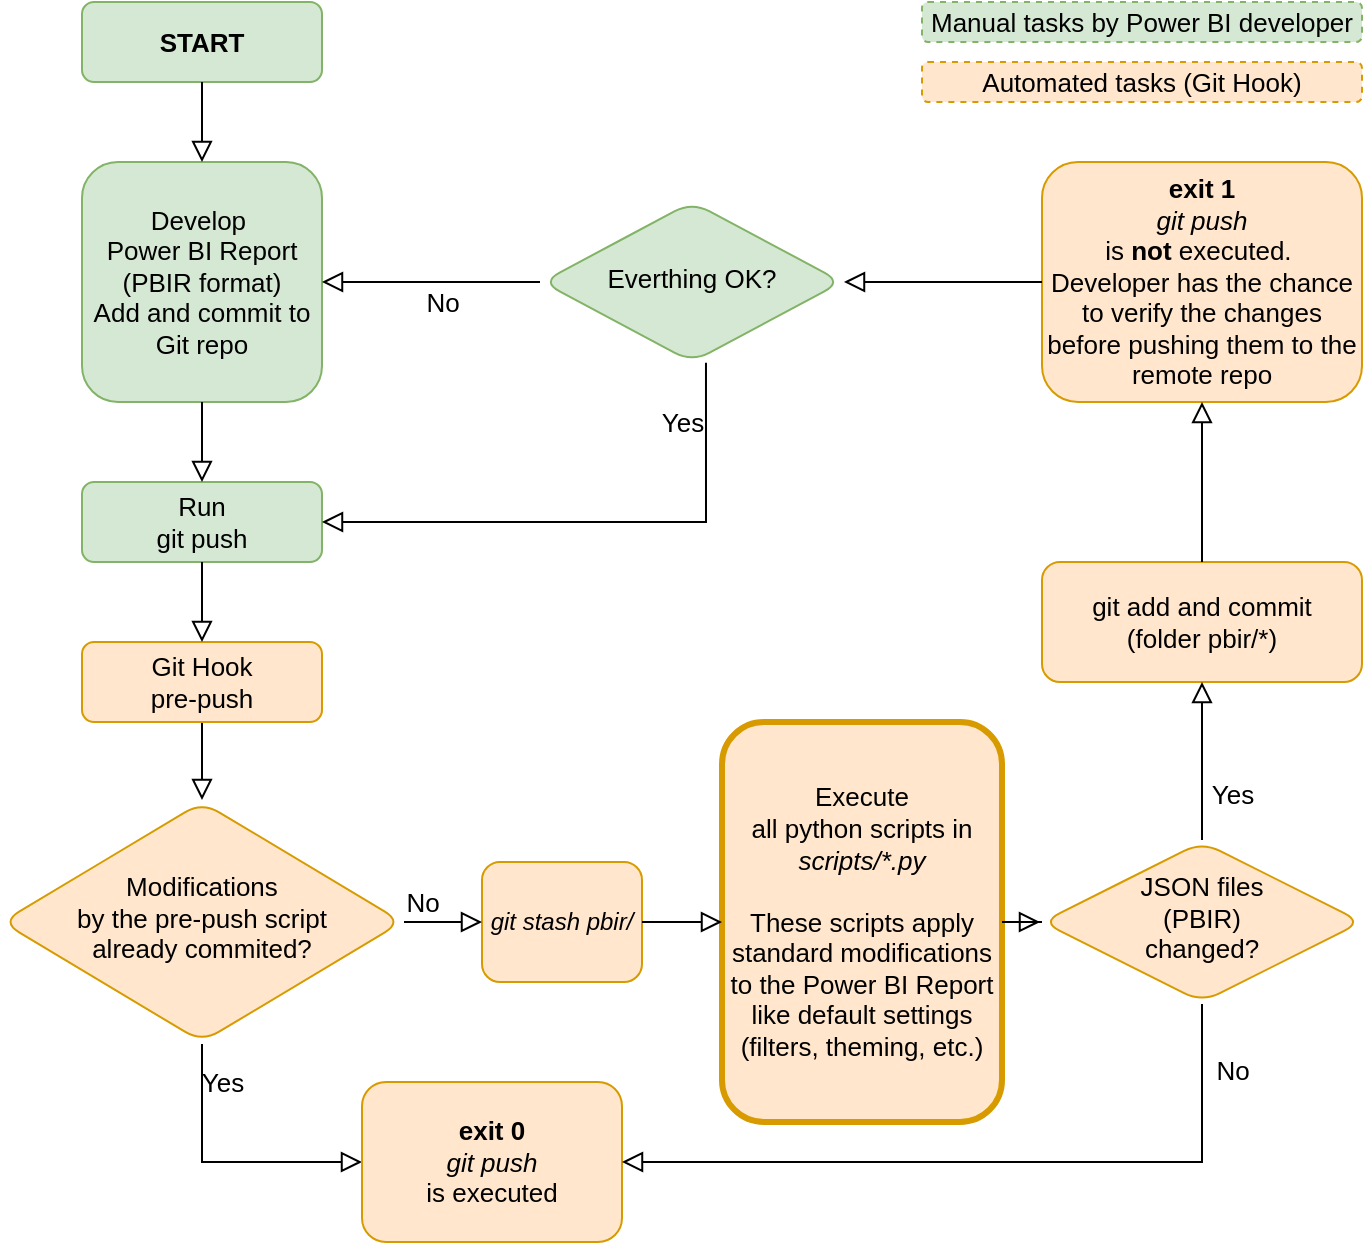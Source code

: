 <mxfile version="21.6.1" type="device">
  <diagram id="C5RBs43oDa-KdzZeNtuy" name="Page-1">
    <mxGraphModel dx="780" dy="496" grid="1" gridSize="10" guides="1" tooltips="1" connect="1" arrows="1" fold="1" page="1" pageScale="1" pageWidth="827" pageHeight="1169" math="0" shadow="0">
      <root>
        <mxCell id="WIyWlLk6GJQsqaUBKTNV-0" />
        <mxCell id="WIyWlLk6GJQsqaUBKTNV-1" parent="WIyWlLk6GJQsqaUBKTNV-0" />
        <mxCell id="WIyWlLk6GJQsqaUBKTNV-2" value="" style="rounded=0;html=1;jettySize=auto;orthogonalLoop=1;fontSize=13;endArrow=block;endFill=0;endSize=8;strokeWidth=1;shadow=0;labelBackgroundColor=none;edgeStyle=orthogonalEdgeStyle;" parent="WIyWlLk6GJQsqaUBKTNV-1" source="WIyWlLk6GJQsqaUBKTNV-3" target="WIyWlLk6GJQsqaUBKTNV-6" edge="1">
          <mxGeometry relative="1" as="geometry" />
        </mxCell>
        <mxCell id="WIyWlLk6GJQsqaUBKTNV-3" value="Git Hook&lt;br style=&quot;font-size: 13px;&quot;&gt;pre-push" style="rounded=1;whiteSpace=wrap;html=1;fontSize=13;glass=0;strokeWidth=1;shadow=0;fillColor=#ffe6cc;strokeColor=#d79b00;" parent="WIyWlLk6GJQsqaUBKTNV-1" vertex="1">
          <mxGeometry x="80" y="360" width="120" height="40" as="geometry" />
        </mxCell>
        <mxCell id="WIyWlLk6GJQsqaUBKTNV-4" value="Yes" style="rounded=0;html=1;jettySize=auto;orthogonalLoop=1;fontSize=13;endArrow=block;endFill=0;endSize=8;strokeWidth=1;shadow=0;labelBackgroundColor=none;edgeStyle=orthogonalEdgeStyle;exitX=0.5;exitY=1;exitDx=0;exitDy=0;entryX=0;entryY=0.5;entryDx=0;entryDy=0;" parent="WIyWlLk6GJQsqaUBKTNV-1" source="WIyWlLk6GJQsqaUBKTNV-6" target="WIyWlLk6GJQsqaUBKTNV-12" edge="1">
          <mxGeometry x="-0.727" y="10" relative="1" as="geometry">
            <mxPoint as="offset" />
            <mxPoint x="380" y="665" as="targetPoint" />
            <Array as="points">
              <mxPoint x="140" y="620" />
            </Array>
          </mxGeometry>
        </mxCell>
        <mxCell id="WIyWlLk6GJQsqaUBKTNV-6" value="Modifications&lt;br style=&quot;font-size: 13px;&quot;&gt;by the pre-push script&lt;br style=&quot;font-size: 13px;&quot;&gt;already commited?" style="rhombus;whiteSpace=wrap;html=1;shadow=0;fontFamily=Helvetica;fontSize=13;align=center;strokeWidth=1;spacing=6;spacingTop=-4;perimeterSpacing=1;rounded=1;fillColor=#ffe6cc;strokeColor=#d79b00;" parent="WIyWlLk6GJQsqaUBKTNV-1" vertex="1">
          <mxGeometry x="40" y="440" width="200" height="120" as="geometry" />
        </mxCell>
        <mxCell id="WIyWlLk6GJQsqaUBKTNV-7" value="Execute &lt;br style=&quot;font-size: 13px;&quot;&gt;all python scripts in &lt;i&gt;scripts/*.py&lt;/i&gt;&lt;br style=&quot;font-size: 13px;&quot;&gt;&lt;br style=&quot;font-size: 13px;&quot;&gt;These scripts apply standard modifications to the Power BI Report like default settings (filters, theming, etc.)" style="rounded=1;whiteSpace=wrap;html=1;fontSize=13;glass=0;strokeWidth=3;shadow=0;fillColor=#ffe6cc;strokeColor=#d79b00;" parent="WIyWlLk6GJQsqaUBKTNV-1" vertex="1">
          <mxGeometry x="400" y="400" width="140" height="200" as="geometry" />
        </mxCell>
        <mxCell id="WIyWlLk6GJQsqaUBKTNV-8" value="No" style="rounded=0;html=1;jettySize=auto;orthogonalLoop=1;fontSize=11;endArrow=block;endFill=0;endSize=8;strokeWidth=1;shadow=0;labelBackgroundColor=none;edgeStyle=orthogonalEdgeStyle;" parent="WIyWlLk6GJQsqaUBKTNV-1" edge="1">
          <mxGeometry x="0.333" y="20" relative="1" as="geometry">
            <mxPoint as="offset" />
            <mxPoint x="430" y="565" as="targetPoint" />
          </mxGeometry>
        </mxCell>
        <mxCell id="WIyWlLk6GJQsqaUBKTNV-12" value="&lt;b&gt;exit 0&lt;/b&gt;&lt;br style=&quot;font-size: 13px;&quot;&gt;&lt;i style=&quot;font-size: 13px;&quot;&gt;git push&lt;/i&gt; &lt;br&gt;is executed" style="rounded=1;whiteSpace=wrap;html=1;fontSize=13;glass=0;strokeWidth=1;shadow=0;fillColor=#ffe6cc;strokeColor=#d79b00;" parent="WIyWlLk6GJQsqaUBKTNV-1" vertex="1">
          <mxGeometry x="220" y="580" width="130" height="80" as="geometry" />
        </mxCell>
        <mxCell id="UhIy0ESHgk2GWkVKbJpG-0" value="JSON files &lt;br style=&quot;font-size: 13px;&quot;&gt;(PBIR)&lt;br style=&quot;font-size: 13px;&quot;&gt;changed?" style="rhombus;whiteSpace=wrap;html=1;shadow=0;fontFamily=Helvetica;fontSize=13;align=center;strokeWidth=1;spacing=6;spacingTop=-4;perimeterSpacing=1;rounded=1;fillColor=#ffe6cc;strokeColor=#d79b00;" parent="WIyWlLk6GJQsqaUBKTNV-1" vertex="1">
          <mxGeometry x="560" y="460" width="160" height="80" as="geometry" />
        </mxCell>
        <mxCell id="UhIy0ESHgk2GWkVKbJpG-1" value="" style="rounded=0;html=1;jettySize=auto;orthogonalLoop=1;fontSize=13;endArrow=block;endFill=0;endSize=8;strokeWidth=1;shadow=0;labelBackgroundColor=none;edgeStyle=orthogonalEdgeStyle;exitX=1;exitY=0.5;exitDx=0;exitDy=0;" parent="WIyWlLk6GJQsqaUBKTNV-1" source="WIyWlLk6GJQsqaUBKTNV-7" target="UhIy0ESHgk2GWkVKbJpG-0" edge="1">
          <mxGeometry relative="1" as="geometry">
            <mxPoint x="240" y="435" as="sourcePoint" />
            <mxPoint x="200" y="484" as="targetPoint" />
          </mxGeometry>
        </mxCell>
        <mxCell id="UhIy0ESHgk2GWkVKbJpG-2" value="&lt;i style=&quot;font-size: 12px;&quot;&gt;git stash pbir/&lt;/i&gt;" style="rounded=1;whiteSpace=wrap;html=1;fontSize=12;glass=0;strokeWidth=1;shadow=0;fillColor=#ffe6cc;strokeColor=#d79b00;" parent="WIyWlLk6GJQsqaUBKTNV-1" vertex="1">
          <mxGeometry x="280" y="470" width="80" height="60" as="geometry" />
        </mxCell>
        <mxCell id="UhIy0ESHgk2GWkVKbJpG-3" value="" style="rounded=0;html=1;jettySize=auto;orthogonalLoop=1;fontSize=13;endArrow=block;endFill=0;endSize=8;strokeWidth=1;shadow=0;labelBackgroundColor=none;edgeStyle=orthogonalEdgeStyle;exitX=1;exitY=0.5;exitDx=0;exitDy=0;" parent="WIyWlLk6GJQsqaUBKTNV-1" source="UhIy0ESHgk2GWkVKbJpG-2" target="WIyWlLk6GJQsqaUBKTNV-7" edge="1">
          <mxGeometry relative="1" as="geometry">
            <mxPoint x="240" y="435" as="sourcePoint" />
            <mxPoint x="200" y="484" as="targetPoint" />
          </mxGeometry>
        </mxCell>
        <mxCell id="UhIy0ESHgk2GWkVKbJpG-4" value="No" style="rounded=0;html=1;jettySize=auto;orthogonalLoop=1;fontSize=13;endArrow=block;endFill=0;endSize=8;strokeWidth=1;shadow=0;labelBackgroundColor=none;edgeStyle=orthogonalEdgeStyle;exitX=1;exitY=0.5;exitDx=0;exitDy=0;entryX=0;entryY=0.5;entryDx=0;entryDy=0;" parent="WIyWlLk6GJQsqaUBKTNV-1" source="WIyWlLk6GJQsqaUBKTNV-6" target="UhIy0ESHgk2GWkVKbJpG-2" edge="1">
          <mxGeometry x="-0.538" y="10" relative="1" as="geometry">
            <mxPoint as="offset" />
            <mxPoint x="240" y="685" as="sourcePoint" />
            <mxPoint x="240" y="745" as="targetPoint" />
          </mxGeometry>
        </mxCell>
        <mxCell id="UhIy0ESHgk2GWkVKbJpG-5" value="No" style="rounded=0;html=1;jettySize=auto;orthogonalLoop=1;fontSize=13;endArrow=block;endFill=0;endSize=8;strokeWidth=1;shadow=0;labelBackgroundColor=none;edgeStyle=orthogonalEdgeStyle;exitX=0.5;exitY=1;exitDx=0;exitDy=0;entryX=1;entryY=0.5;entryDx=0;entryDy=0;" parent="WIyWlLk6GJQsqaUBKTNV-1" source="UhIy0ESHgk2GWkVKbJpG-0" target="WIyWlLk6GJQsqaUBKTNV-12" edge="1">
          <mxGeometry x="-0.824" y="15" relative="1" as="geometry">
            <mxPoint as="offset" />
            <mxPoint x="747.4" y="605.67" as="sourcePoint" />
            <mxPoint x="570" y="695" as="targetPoint" />
          </mxGeometry>
        </mxCell>
        <mxCell id="UhIy0ESHgk2GWkVKbJpG-6" value="git add and commit &lt;br style=&quot;font-size: 13px;&quot;&gt;(folder pbir/*)" style="rounded=1;whiteSpace=wrap;html=1;fontSize=13;glass=0;strokeWidth=1;shadow=0;align=center;fillColor=#ffe6cc;strokeColor=#d79b00;" parent="WIyWlLk6GJQsqaUBKTNV-1" vertex="1">
          <mxGeometry x="560" y="320" width="160" height="60" as="geometry" />
        </mxCell>
        <mxCell id="UhIy0ESHgk2GWkVKbJpG-7" value="&lt;b&gt;exit 1&lt;/b&gt;&lt;br style=&quot;font-size: 13px;&quot;&gt;&lt;i style=&quot;font-size: 13px;&quot;&gt;git push &lt;br&gt;&lt;/i&gt;&lt;span style=&quot;font-size: 13px;&quot;&gt;is &lt;b&gt;not &lt;/b&gt;executed.&amp;nbsp;&lt;br&gt;&lt;/span&gt;Developer has the chance to verify the changes before pushing them to the remote repo" style="rounded=1;whiteSpace=wrap;html=1;fontSize=13;glass=0;strokeWidth=1;shadow=0;align=center;fillColor=#ffe6cc;strokeColor=#d79b00;" parent="WIyWlLk6GJQsqaUBKTNV-1" vertex="1">
          <mxGeometry x="560" y="120" width="160" height="120" as="geometry" />
        </mxCell>
        <mxCell id="UhIy0ESHgk2GWkVKbJpG-8" value="Run&lt;br style=&quot;font-size: 13px;&quot;&gt;git push" style="rounded=1;whiteSpace=wrap;html=1;fontSize=13;glass=0;strokeWidth=1;shadow=0;fillColor=#d5e8d4;strokeColor=#82b366;" parent="WIyWlLk6GJQsqaUBKTNV-1" vertex="1">
          <mxGeometry x="80" y="280" width="120" height="40" as="geometry" />
        </mxCell>
        <mxCell id="UhIy0ESHgk2GWkVKbJpG-11" value="Everthing&amp;nbsp;OK?" style="rhombus;whiteSpace=wrap;html=1;shadow=0;fontFamily=Helvetica;fontSize=13;align=center;strokeWidth=1;spacing=6;spacingTop=-4;perimeterSpacing=1;rounded=1;fillColor=#d5e8d4;strokeColor=#82b366;" parent="WIyWlLk6GJQsqaUBKTNV-1" vertex="1">
          <mxGeometry x="310" y="140" width="150" height="80" as="geometry" />
        </mxCell>
        <mxCell id="UhIy0ESHgk2GWkVKbJpG-12" value="Develop&amp;nbsp;&lt;br style=&quot;font-size: 13px;&quot;&gt;Power BI Report&lt;br style=&quot;font-size: 13px;&quot;&gt;(PBIR format)&lt;br style=&quot;font-size: 13px;&quot;&gt;Add and commit to Git repo" style="rounded=1;whiteSpace=wrap;html=1;fontSize=13;glass=0;strokeWidth=1;shadow=0;align=center;fillColor=#d5e8d4;strokeColor=#82b366;" parent="WIyWlLk6GJQsqaUBKTNV-1" vertex="1">
          <mxGeometry x="80" y="120" width="120" height="120" as="geometry" />
        </mxCell>
        <mxCell id="UhIy0ESHgk2GWkVKbJpG-14" value="No" style="rounded=0;html=1;jettySize=auto;orthogonalLoop=1;fontSize=13;endArrow=block;endFill=0;endSize=8;strokeWidth=1;shadow=0;labelBackgroundColor=none;edgeStyle=orthogonalEdgeStyle;exitX=0;exitY=0.5;exitDx=0;exitDy=0;entryX=1;entryY=0.5;entryDx=0;entryDy=0;" parent="WIyWlLk6GJQsqaUBKTNV-1" source="UhIy0ESHgk2GWkVKbJpG-11" target="UhIy0ESHgk2GWkVKbJpG-12" edge="1">
          <mxGeometry x="-0.101" y="10" relative="1" as="geometry">
            <mxPoint as="offset" />
            <mxPoint x="260" y="230" as="sourcePoint" />
            <mxPoint x="200" y="290" as="targetPoint" />
          </mxGeometry>
        </mxCell>
        <mxCell id="UhIy0ESHgk2GWkVKbJpG-15" value="" style="rounded=0;html=1;jettySize=auto;orthogonalLoop=1;fontSize=13;endArrow=block;endFill=0;endSize=8;strokeWidth=1;shadow=0;labelBackgroundColor=none;edgeStyle=orthogonalEdgeStyle;exitX=0;exitY=0.5;exitDx=0;exitDy=0;" parent="WIyWlLk6GJQsqaUBKTNV-1" source="UhIy0ESHgk2GWkVKbJpG-7" target="UhIy0ESHgk2GWkVKbJpG-11" edge="1">
          <mxGeometry relative="1" as="geometry">
            <mxPoint x="150" y="330" as="sourcePoint" />
            <mxPoint x="150" y="390" as="targetPoint" />
          </mxGeometry>
        </mxCell>
        <mxCell id="UhIy0ESHgk2GWkVKbJpG-16" value="Yes" style="rounded=0;html=1;jettySize=auto;orthogonalLoop=1;fontSize=13;endArrow=block;endFill=0;endSize=8;strokeWidth=1;shadow=0;labelBackgroundColor=none;edgeStyle=orthogonalEdgeStyle;exitX=0.546;exitY=0.992;exitDx=0;exitDy=0;entryX=1;entryY=0.5;entryDx=0;entryDy=0;exitPerimeter=0;" parent="WIyWlLk6GJQsqaUBKTNV-1" source="UhIy0ESHgk2GWkVKbJpG-11" target="UhIy0ESHgk2GWkVKbJpG-8" edge="1">
          <mxGeometry x="-0.782" y="-12" relative="1" as="geometry">
            <mxPoint as="offset" />
            <mxPoint x="364" y="170" as="sourcePoint" />
            <mxPoint x="220" y="170" as="targetPoint" />
          </mxGeometry>
        </mxCell>
        <mxCell id="UhIy0ESHgk2GWkVKbJpG-18" value="" style="rounded=0;html=1;jettySize=auto;orthogonalLoop=1;fontSize=13;endArrow=block;endFill=0;endSize=8;strokeWidth=1;shadow=0;labelBackgroundColor=none;edgeStyle=orthogonalEdgeStyle;exitX=0.5;exitY=1;exitDx=0;exitDy=0;" parent="WIyWlLk6GJQsqaUBKTNV-1" source="UhIy0ESHgk2GWkVKbJpG-8" target="WIyWlLk6GJQsqaUBKTNV-3" edge="1">
          <mxGeometry relative="1" as="geometry">
            <mxPoint x="150" y="440" as="sourcePoint" />
            <mxPoint x="150" y="484" as="targetPoint" />
          </mxGeometry>
        </mxCell>
        <mxCell id="UhIy0ESHgk2GWkVKbJpG-19" value="" style="rounded=0;html=1;jettySize=auto;orthogonalLoop=1;fontSize=13;endArrow=block;endFill=0;endSize=8;strokeWidth=1;shadow=0;labelBackgroundColor=none;edgeStyle=orthogonalEdgeStyle;exitX=0.5;exitY=1;exitDx=0;exitDy=0;" parent="WIyWlLk6GJQsqaUBKTNV-1" source="UhIy0ESHgk2GWkVKbJpG-12" target="UhIy0ESHgk2GWkVKbJpG-8" edge="1">
          <mxGeometry relative="1" as="geometry">
            <mxPoint x="150" y="330" as="sourcePoint" />
            <mxPoint x="150" y="380" as="targetPoint" />
          </mxGeometry>
        </mxCell>
        <mxCell id="UhIy0ESHgk2GWkVKbJpG-21" value="Yes" style="rounded=0;html=1;jettySize=auto;orthogonalLoop=1;fontSize=13;endArrow=block;endFill=0;endSize=8;strokeWidth=1;shadow=0;labelBackgroundColor=none;edgeStyle=orthogonalEdgeStyle;exitX=0.5;exitY=0;exitDx=0;exitDy=0;entryX=0.5;entryY=1;entryDx=0;entryDy=0;" parent="WIyWlLk6GJQsqaUBKTNV-1" source="UhIy0ESHgk2GWkVKbJpG-0" target="UhIy0ESHgk2GWkVKbJpG-6" edge="1">
          <mxGeometry x="-0.406" y="-15" relative="1" as="geometry">
            <mxPoint as="offset" />
            <mxPoint x="251" y="510" as="sourcePoint" />
            <mxPoint x="290" y="510" as="targetPoint" />
          </mxGeometry>
        </mxCell>
        <mxCell id="UhIy0ESHgk2GWkVKbJpG-22" value="" style="rounded=0;html=1;jettySize=auto;orthogonalLoop=1;fontSize=13;endArrow=block;endFill=0;endSize=8;strokeWidth=1;shadow=0;labelBackgroundColor=none;edgeStyle=orthogonalEdgeStyle;exitX=0.5;exitY=0;exitDx=0;exitDy=0;entryX=0.5;entryY=1;entryDx=0;entryDy=0;" parent="WIyWlLk6GJQsqaUBKTNV-1" source="UhIy0ESHgk2GWkVKbJpG-6" target="UhIy0ESHgk2GWkVKbJpG-7" edge="1">
          <mxGeometry relative="1" as="geometry">
            <mxPoint x="650" y="210" as="sourcePoint" />
            <mxPoint x="471" y="190" as="targetPoint" />
          </mxGeometry>
        </mxCell>
        <mxCell id="UhIy0ESHgk2GWkVKbJpG-23" value="Automated tasks (Git Hook)" style="rounded=1;whiteSpace=wrap;html=1;fillColor=#ffe6cc;strokeColor=#d79b00;dashed=1;fontSize=13;" parent="WIyWlLk6GJQsqaUBKTNV-1" vertex="1">
          <mxGeometry x="500" y="70" width="220" height="20" as="geometry" />
        </mxCell>
        <mxCell id="UhIy0ESHgk2GWkVKbJpG-24" value="Manual tasks by Power BI developer" style="rounded=1;whiteSpace=wrap;html=1;fillColor=#d5e8d4;strokeColor=#82b366;dashed=1;fontSize=13;" parent="WIyWlLk6GJQsqaUBKTNV-1" vertex="1">
          <mxGeometry x="500" y="40" width="220" height="20" as="geometry" />
        </mxCell>
        <mxCell id="8OWUfBS61h2dfA3MAdGp-0" value="&lt;b style=&quot;font-size: 13px;&quot;&gt;START&lt;/b&gt;&lt;br style=&quot;font-size: 13px;&quot;&gt;" style="rounded=1;whiteSpace=wrap;html=1;fontSize=13;glass=0;strokeWidth=1;shadow=0;align=center;fillColor=#d5e8d4;strokeColor=#82b366;" parent="WIyWlLk6GJQsqaUBKTNV-1" vertex="1">
          <mxGeometry x="80" y="40" width="120" height="40" as="geometry" />
        </mxCell>
        <mxCell id="8OWUfBS61h2dfA3MAdGp-3" value="" style="rounded=0;html=1;jettySize=auto;orthogonalLoop=1;fontSize=13;endArrow=block;endFill=0;endSize=8;strokeWidth=1;shadow=0;labelBackgroundColor=none;edgeStyle=orthogonalEdgeStyle;exitX=0.5;exitY=1;exitDx=0;exitDy=0;entryX=0.5;entryY=0;entryDx=0;entryDy=0;" parent="WIyWlLk6GJQsqaUBKTNV-1" source="8OWUfBS61h2dfA3MAdGp-0" target="UhIy0ESHgk2GWkVKbJpG-12" edge="1">
          <mxGeometry relative="1" as="geometry">
            <mxPoint x="150" y="250" as="sourcePoint" />
            <mxPoint x="140" y="110" as="targetPoint" />
          </mxGeometry>
        </mxCell>
      </root>
    </mxGraphModel>
  </diagram>
</mxfile>
